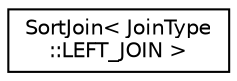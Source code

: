 digraph "Graphical Class Hierarchy"
{
  edge [fontname="Helvetica",fontsize="10",labelfontname="Helvetica",labelfontsize="10"];
  node [fontname="Helvetica",fontsize="10",shape=record];
  rankdir="LR";
  Node0 [label="SortJoin\< JoinType\l::LEFT_JOIN \>",height=0.2,width=0.4,color="black", fillcolor="white", style="filled",URL="$structSortJoin_3_01JoinType_1_1LEFT__JOIN_01_4.html"];
}
